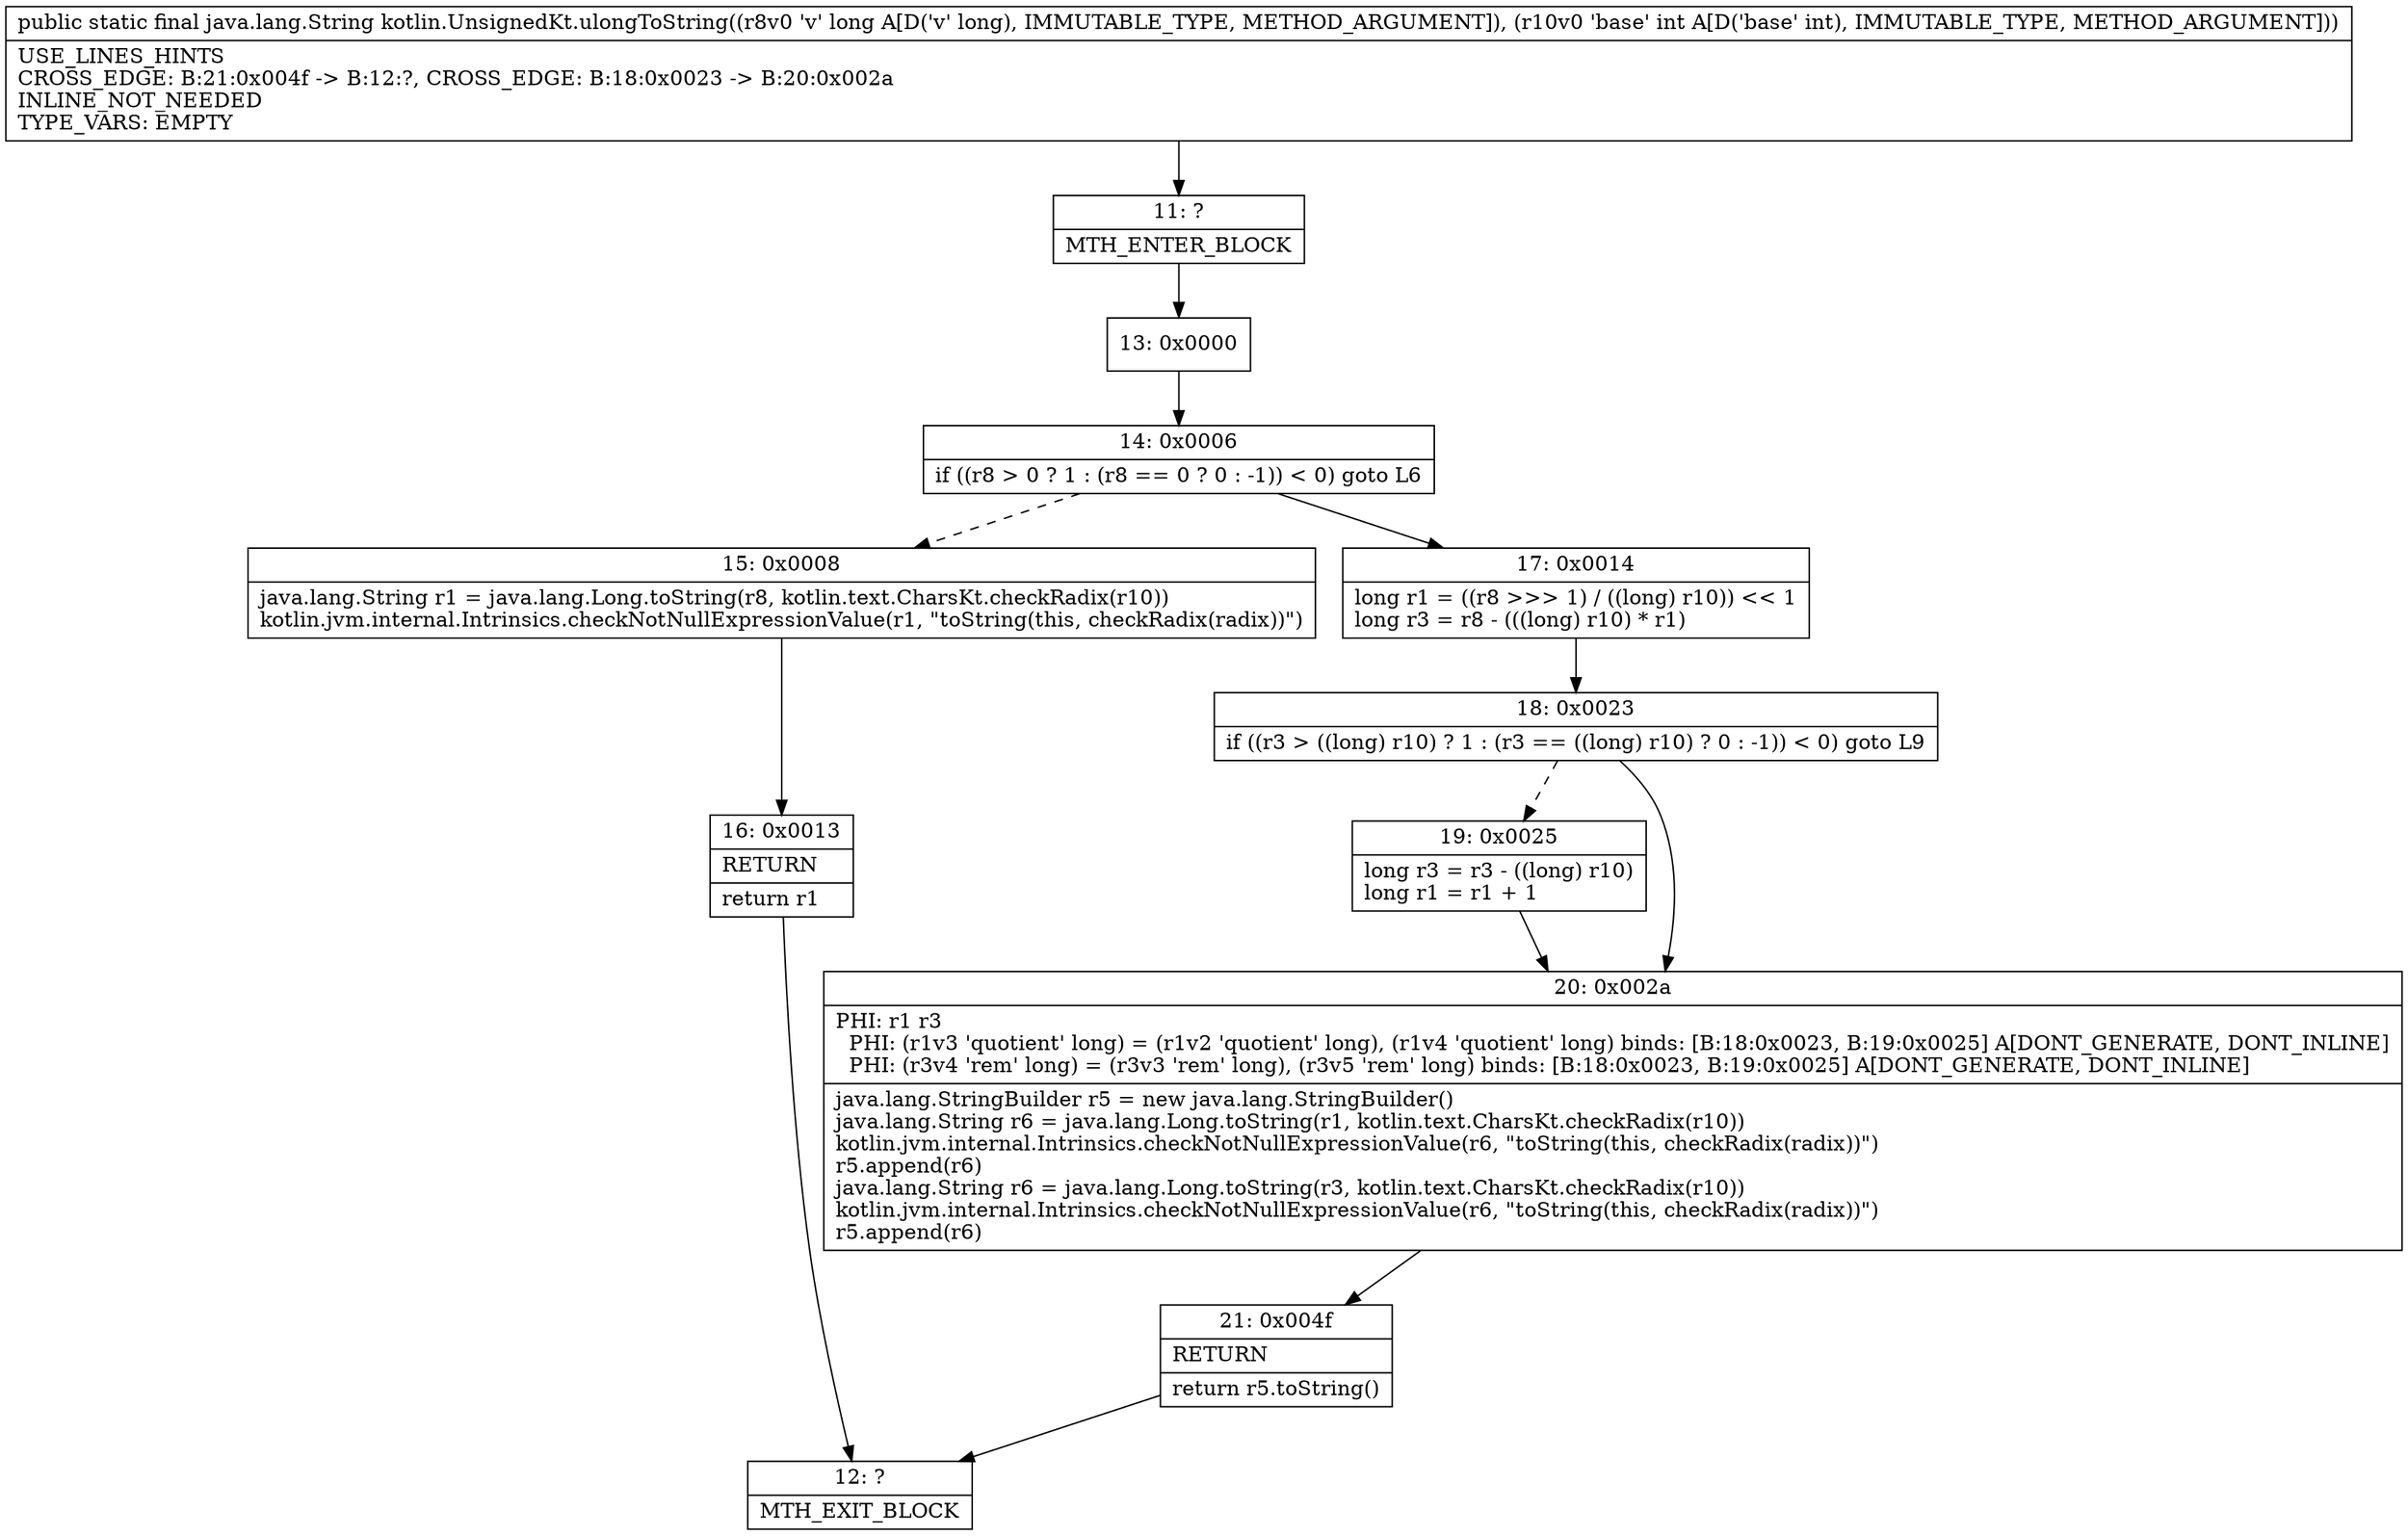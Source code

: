 digraph "CFG forkotlin.UnsignedKt.ulongToString(JI)Ljava\/lang\/String;" {
Node_11 [shape=record,label="{11\:\ ?|MTH_ENTER_BLOCK\l}"];
Node_13 [shape=record,label="{13\:\ 0x0000}"];
Node_14 [shape=record,label="{14\:\ 0x0006|if ((r8 \> 0 ? 1 : (r8 == 0 ? 0 : \-1)) \< 0) goto L6\l}"];
Node_15 [shape=record,label="{15\:\ 0x0008|java.lang.String r1 = java.lang.Long.toString(r8, kotlin.text.CharsKt.checkRadix(r10))\lkotlin.jvm.internal.Intrinsics.checkNotNullExpressionValue(r1, \"toString(this, checkRadix(radix))\")\l}"];
Node_16 [shape=record,label="{16\:\ 0x0013|RETURN\l|return r1\l}"];
Node_12 [shape=record,label="{12\:\ ?|MTH_EXIT_BLOCK\l}"];
Node_17 [shape=record,label="{17\:\ 0x0014|long r1 = ((r8 \>\>\> 1) \/ ((long) r10)) \<\< 1\llong r3 = r8 \- (((long) r10) * r1)\l}"];
Node_18 [shape=record,label="{18\:\ 0x0023|if ((r3 \> ((long) r10) ? 1 : (r3 == ((long) r10) ? 0 : \-1)) \< 0) goto L9\l}"];
Node_19 [shape=record,label="{19\:\ 0x0025|long r3 = r3 \- ((long) r10)\llong r1 = r1 + 1\l}"];
Node_20 [shape=record,label="{20\:\ 0x002a|PHI: r1 r3 \l  PHI: (r1v3 'quotient' long) = (r1v2 'quotient' long), (r1v4 'quotient' long) binds: [B:18:0x0023, B:19:0x0025] A[DONT_GENERATE, DONT_INLINE]\l  PHI: (r3v4 'rem' long) = (r3v3 'rem' long), (r3v5 'rem' long) binds: [B:18:0x0023, B:19:0x0025] A[DONT_GENERATE, DONT_INLINE]\l|java.lang.StringBuilder r5 = new java.lang.StringBuilder()\ljava.lang.String r6 = java.lang.Long.toString(r1, kotlin.text.CharsKt.checkRadix(r10))\lkotlin.jvm.internal.Intrinsics.checkNotNullExpressionValue(r6, \"toString(this, checkRadix(radix))\")\lr5.append(r6)\ljava.lang.String r6 = java.lang.Long.toString(r3, kotlin.text.CharsKt.checkRadix(r10))\lkotlin.jvm.internal.Intrinsics.checkNotNullExpressionValue(r6, \"toString(this, checkRadix(radix))\")\lr5.append(r6)\l}"];
Node_21 [shape=record,label="{21\:\ 0x004f|RETURN\l|return r5.toString()\l}"];
MethodNode[shape=record,label="{public static final java.lang.String kotlin.UnsignedKt.ulongToString((r8v0 'v' long A[D('v' long), IMMUTABLE_TYPE, METHOD_ARGUMENT]), (r10v0 'base' int A[D('base' int), IMMUTABLE_TYPE, METHOD_ARGUMENT]))  | USE_LINES_HINTS\lCROSS_EDGE: B:21:0x004f \-\> B:12:?, CROSS_EDGE: B:18:0x0023 \-\> B:20:0x002a\lINLINE_NOT_NEEDED\lTYPE_VARS: EMPTY\l}"];
MethodNode -> Node_11;Node_11 -> Node_13;
Node_13 -> Node_14;
Node_14 -> Node_15[style=dashed];
Node_14 -> Node_17;
Node_15 -> Node_16;
Node_16 -> Node_12;
Node_17 -> Node_18;
Node_18 -> Node_19[style=dashed];
Node_18 -> Node_20;
Node_19 -> Node_20;
Node_20 -> Node_21;
Node_21 -> Node_12;
}

